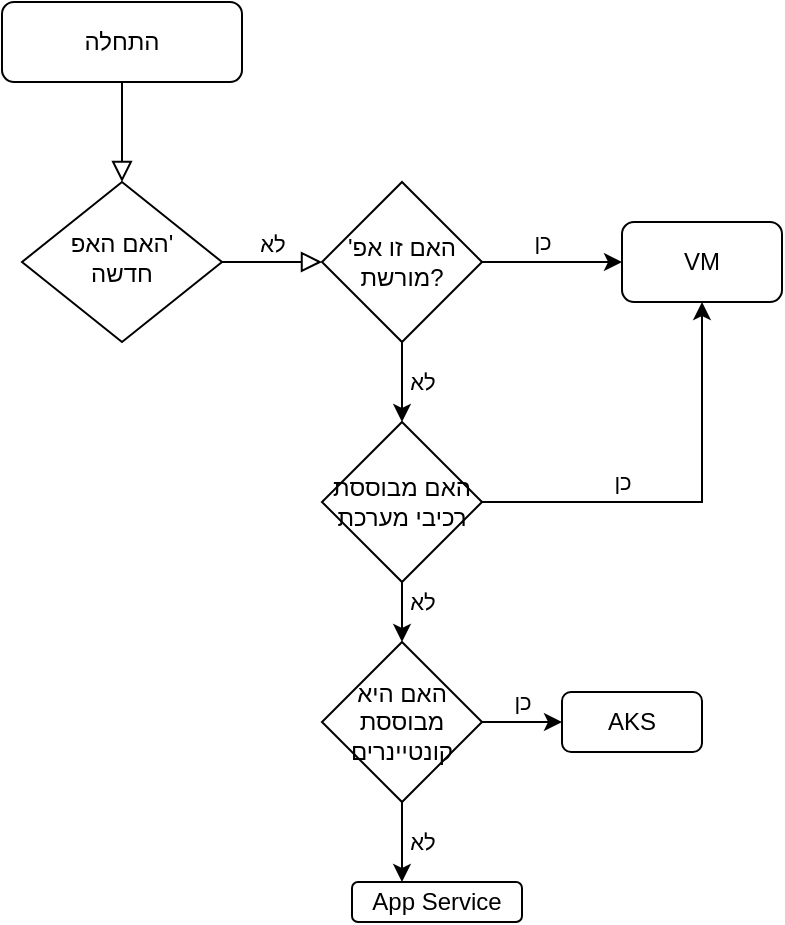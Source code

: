 <mxfile version="20.4.0" type="github">
  <diagram id="C5RBs43oDa-KdzZeNtuy" name="Page-1">
    <mxGraphModel dx="532" dy="316" grid="1" gridSize="10" guides="1" tooltips="1" connect="1" arrows="1" fold="1" page="1" pageScale="1" pageWidth="827" pageHeight="1169" math="0" shadow="0">
      <root>
        <mxCell id="WIyWlLk6GJQsqaUBKTNV-0" />
        <mxCell id="WIyWlLk6GJQsqaUBKTNV-1" parent="WIyWlLk6GJQsqaUBKTNV-0" />
        <mxCell id="WIyWlLk6GJQsqaUBKTNV-2" value="" style="rounded=0;html=1;jettySize=auto;orthogonalLoop=1;fontSize=11;endArrow=block;endFill=0;endSize=8;strokeWidth=1;shadow=0;labelBackgroundColor=none;edgeStyle=orthogonalEdgeStyle;" parent="WIyWlLk6GJQsqaUBKTNV-1" source="WIyWlLk6GJQsqaUBKTNV-3" target="WIyWlLk6GJQsqaUBKTNV-6" edge="1">
          <mxGeometry relative="1" as="geometry" />
        </mxCell>
        <mxCell id="WIyWlLk6GJQsqaUBKTNV-3" value="התחלה" style="rounded=1;whiteSpace=wrap;html=1;fontSize=12;glass=0;strokeWidth=1;shadow=0;" parent="WIyWlLk6GJQsqaUBKTNV-1" vertex="1">
          <mxGeometry x="320" y="40" width="120" height="40" as="geometry" />
        </mxCell>
        <mxCell id="WIyWlLk6GJQsqaUBKTNV-5" value="לא" style="edgeStyle=orthogonalEdgeStyle;rounded=0;html=1;jettySize=auto;orthogonalLoop=1;fontSize=11;endArrow=block;endFill=0;endSize=8;strokeWidth=1;shadow=0;labelBackgroundColor=none;" parent="WIyWlLk6GJQsqaUBKTNV-1" source="WIyWlLk6GJQsqaUBKTNV-6" edge="1">
          <mxGeometry y="10" relative="1" as="geometry">
            <mxPoint as="offset" />
            <mxPoint x="480" y="170" as="targetPoint" />
          </mxGeometry>
        </mxCell>
        <mxCell id="WIyWlLk6GJQsqaUBKTNV-6" value="&lt;div&gt;האם האפ&#39;&lt;/div&gt;&lt;div&gt;חדשה&lt;br&gt;&lt;/div&gt;" style="rhombus;whiteSpace=wrap;html=1;shadow=0;fontFamily=Helvetica;fontSize=12;align=center;strokeWidth=1;spacing=6;spacingTop=-4;" parent="WIyWlLk6GJQsqaUBKTNV-1" vertex="1">
          <mxGeometry x="330" y="130" width="100" height="80" as="geometry" />
        </mxCell>
        <mxCell id="P6ABN0OjoxGkm27Hzm3N-1" value="האם זו אפ&#39; מורשת?" style="rhombus;whiteSpace=wrap;html=1;" vertex="1" parent="WIyWlLk6GJQsqaUBKTNV-1">
          <mxGeometry x="480" y="130" width="80" height="80" as="geometry" />
        </mxCell>
        <mxCell id="P6ABN0OjoxGkm27Hzm3N-4" value="VM" style="rounded=1;whiteSpace=wrap;html=1;" vertex="1" parent="WIyWlLk6GJQsqaUBKTNV-1">
          <mxGeometry x="630" y="150" width="80" height="40" as="geometry" />
        </mxCell>
        <mxCell id="P6ABN0OjoxGkm27Hzm3N-7" value="האם מבוססת רכיבי מערכת" style="rhombus;whiteSpace=wrap;html=1;" vertex="1" parent="WIyWlLk6GJQsqaUBKTNV-1">
          <mxGeometry x="480" y="250" width="80" height="80" as="geometry" />
        </mxCell>
        <mxCell id="P6ABN0OjoxGkm27Hzm3N-12" value="" style="endArrow=classic;html=1;rounded=0;entryX=0.5;entryY=0;entryDx=0;entryDy=0;exitX=0.5;exitY=1;exitDx=0;exitDy=0;" edge="1" parent="WIyWlLk6GJQsqaUBKTNV-1" source="P6ABN0OjoxGkm27Hzm3N-1" target="P6ABN0OjoxGkm27Hzm3N-7">
          <mxGeometry width="50" height="50" relative="1" as="geometry">
            <mxPoint x="410" y="300" as="sourcePoint" />
            <mxPoint x="460" y="250" as="targetPoint" />
            <Array as="points">
              <mxPoint x="520" y="220" />
              <mxPoint x="520" y="230" />
            </Array>
          </mxGeometry>
        </mxCell>
        <mxCell id="P6ABN0OjoxGkm27Hzm3N-13" value="&lt;div&gt;לא&lt;/div&gt;" style="edgeLabel;html=1;align=center;verticalAlign=middle;resizable=0;points=[];" vertex="1" connectable="0" parent="P6ABN0OjoxGkm27Hzm3N-12">
          <mxGeometry x="0.74" relative="1" as="geometry">
            <mxPoint x="10" y="-15" as="offset" />
          </mxGeometry>
        </mxCell>
        <mxCell id="P6ABN0OjoxGkm27Hzm3N-14" value="" style="endArrow=classic;html=1;rounded=0;entryX=0;entryY=0.5;entryDx=0;entryDy=0;" edge="1" parent="WIyWlLk6GJQsqaUBKTNV-1" source="P6ABN0OjoxGkm27Hzm3N-1" target="P6ABN0OjoxGkm27Hzm3N-4">
          <mxGeometry width="50" height="50" relative="1" as="geometry">
            <mxPoint x="460" y="300" as="sourcePoint" />
            <mxPoint x="510" y="250" as="targetPoint" />
          </mxGeometry>
        </mxCell>
        <mxCell id="P6ABN0OjoxGkm27Hzm3N-15" value="&lt;div&gt;כן&lt;/div&gt;" style="edgeLabel;html=1;align=center;verticalAlign=middle;resizable=0;points=[];" vertex="1" connectable="0" parent="P6ABN0OjoxGkm27Hzm3N-14">
          <mxGeometry x="-0.28" y="1" relative="1" as="geometry">
            <mxPoint x="5" y="-9" as="offset" />
          </mxGeometry>
        </mxCell>
        <mxCell id="P6ABN0OjoxGkm27Hzm3N-16" value="כן" style="endArrow=classic;html=1;rounded=0;entryX=0.5;entryY=1;entryDx=0;entryDy=0;exitX=1;exitY=0.5;exitDx=0;exitDy=0;" edge="1" parent="WIyWlLk6GJQsqaUBKTNV-1" source="P6ABN0OjoxGkm27Hzm3N-7" target="P6ABN0OjoxGkm27Hzm3N-4">
          <mxGeometry x="-0.333" y="10" width="50" height="50" relative="1" as="geometry">
            <mxPoint x="460" y="300" as="sourcePoint" />
            <mxPoint x="510" y="250" as="targetPoint" />
            <Array as="points">
              <mxPoint x="670" y="290" />
            </Array>
            <mxPoint as="offset" />
          </mxGeometry>
        </mxCell>
        <mxCell id="P6ABN0OjoxGkm27Hzm3N-17" value="האם היא מבוססת קונטיינרים" style="rhombus;whiteSpace=wrap;html=1;" vertex="1" parent="WIyWlLk6GJQsqaUBKTNV-1">
          <mxGeometry x="480" y="360" width="80" height="80" as="geometry" />
        </mxCell>
        <mxCell id="P6ABN0OjoxGkm27Hzm3N-21" value="&lt;div&gt;לא&lt;/div&gt;" style="endArrow=classic;html=1;rounded=0;entryX=0.5;entryY=0;entryDx=0;entryDy=0;exitX=0.5;exitY=1;exitDx=0;exitDy=0;" edge="1" parent="WIyWlLk6GJQsqaUBKTNV-1" source="P6ABN0OjoxGkm27Hzm3N-7" target="P6ABN0OjoxGkm27Hzm3N-17">
          <mxGeometry x="-0.333" y="10" width="50" height="50" relative="1" as="geometry">
            <mxPoint x="430" y="340" as="sourcePoint" />
            <mxPoint x="480" y="290" as="targetPoint" />
            <mxPoint as="offset" />
          </mxGeometry>
        </mxCell>
        <mxCell id="P6ABN0OjoxGkm27Hzm3N-22" value="AKS" style="rounded=1;whiteSpace=wrap;html=1;" vertex="1" parent="WIyWlLk6GJQsqaUBKTNV-1">
          <mxGeometry x="600" y="385" width="70" height="30" as="geometry" />
        </mxCell>
        <mxCell id="P6ABN0OjoxGkm27Hzm3N-23" value="כן" style="endArrow=classic;html=1;rounded=0;entryX=0;entryY=0.5;entryDx=0;entryDy=0;exitX=1;exitY=0.5;exitDx=0;exitDy=0;" edge="1" parent="WIyWlLk6GJQsqaUBKTNV-1" source="P6ABN0OjoxGkm27Hzm3N-17" target="P6ABN0OjoxGkm27Hzm3N-22">
          <mxGeometry y="10" width="50" height="50" relative="1" as="geometry">
            <mxPoint x="530" y="380" as="sourcePoint" />
            <mxPoint x="580" y="330" as="targetPoint" />
            <mxPoint as="offset" />
          </mxGeometry>
        </mxCell>
        <mxCell id="P6ABN0OjoxGkm27Hzm3N-24" value="App Service" style="rounded=1;whiteSpace=wrap;html=1;" vertex="1" parent="WIyWlLk6GJQsqaUBKTNV-1">
          <mxGeometry x="495" y="480" width="85" height="20" as="geometry" />
        </mxCell>
        <mxCell id="P6ABN0OjoxGkm27Hzm3N-25" value="לא" style="endArrow=classic;html=1;rounded=0;exitX=0.5;exitY=1;exitDx=0;exitDy=0;entryX=0.294;entryY=0;entryDx=0;entryDy=0;entryPerimeter=0;" edge="1" parent="WIyWlLk6GJQsqaUBKTNV-1" source="P6ABN0OjoxGkm27Hzm3N-17" target="P6ABN0OjoxGkm27Hzm3N-24">
          <mxGeometry y="10" width="50" height="50" relative="1" as="geometry">
            <mxPoint x="590" y="410" as="sourcePoint" />
            <mxPoint x="640" y="360" as="targetPoint" />
            <mxPoint as="offset" />
          </mxGeometry>
        </mxCell>
      </root>
    </mxGraphModel>
  </diagram>
</mxfile>

